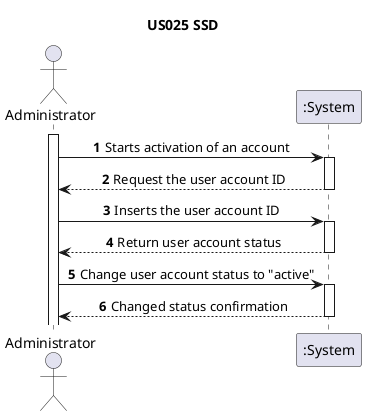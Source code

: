 @startuml
'https://plantuml.com/class-diagram

title US025 SSD
skinparam sequenceMessageAlign center

autoactivate on
autonumber

actor "Administrator" as User
participant ":System" as System

activate User

User -> System: Starts activation of an account
System --> User: Request the user account ID
User -> System: Inserts the user account ID
System --> User: Return user account status
User -> System: Change user account status to "active"

System --> User: Changed status confirmation
@enduml